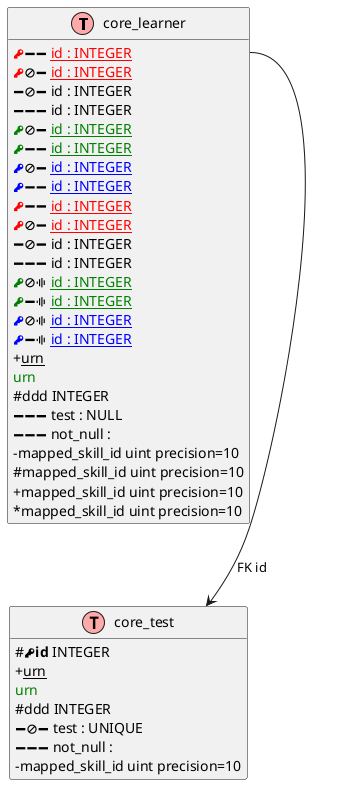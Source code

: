 @startuml
' uncomment the line below if you're using computer with a retina display
' skinparam dpi 300
!function Table($name, $desc)
  !return "class " + $name + ' as "' + $desc + '" << (T,#FFAAAA) >>'
!endfunction
' we use bold for primary key
' green color for unique
' and underscore for not_null
!function primary_key($name)
  !return "#<&key><b>" + $name + "</b>"
!endfunction
!function foreign_key($name)
  !return "#<b>" + $name + "</b>"
!endfunction
!function unique($name)
  !return "<color:green>" + $name + "</color>"
!endfunction
!function not_null($name) !return  "+<u>" + $name + "</u>"

!function column($name, $type, $null="", $pk="", $fk="", $unique="")
  !$label = ""

  ' Display key
  !if ($pk == "PK" && $fk != "FK")
    !$label = "<color:red><&key></color>"
  !elseif ($pk == "PK" && $fk == "FK")
    !$label = "<color:blue><&key></color>"
  !elseif ($fk == "FK")
    !$label = "<color:green><&key></color>"
  !else
    !$label = "<&minus>"
  !endif

  ' Display nullable icon
  !if ($null == "NULL")
    !$label = $label + "<&ban>"
  !else
    !$label = $label + "<&minus>"
  !endif

  ' Display unique icon
  !if ($unique == "UNIQUE")
    !$label = $label + "<&audio-spectrum>"
  !else
    !$label = $label + "<&minus>"
  !endif

  ' display label in the right color (PK, FK, both, none)
  !$label = $label + " "
  !$columnSpec = $name + " : " + $type
  !if ($pk == "PK" && $fk != "FK")
    !$label = $label + "<u><color:red>" + $columnSpec + "</color></u>"
  !elseif ($pk == "PK" && $fk == "FK")
    !$label = $label + "<u><color:blue>" + $columnSpec + "</color></u>"
  !elseif ($fk == "FK")
    !$label = $label + "<u><color:green>" + $columnSpec + "</color></u>"
  !else
    !$label = $label + $columnSpec
  !endif

  !return $label
!endfunction
' other tags available:
' <i></i>
' <back:COLOR></color>, where color is a color name or html color code
' (#FFAACC)
' see: http://plantuml.com/classes.html#More
hide methods
hide stereotypes
skinparam classAttributeIconSize 0
' entities
Table(core_learner, "core_learner") {
  column(id, INTEGER, "NOT NULL", PK, "", "")
  column(id, "INTEGER", NULL, PK)
  column(id, "INTEGER", NULL, "")
  column(id, INTEGER, "NOT NULL")
  column(id, INTEGER, NULL, "", FK)
  column(id, INTEGER, "NOT NULL", "", FK)
  column(id, INTEGER, NULL, PK, FK)
  column(id, INTEGER, "NOT NULL", PK, FK)
  column(id, INTEGER, "NOT NULL", PK, UNIQUE)
  column(id, INTEGER, NULL, PK, UNIQUE)
  column(id, INTEGER, NULL, "", UNIQUE)
  column(id, INTEGER, "NOT NULL", "", UNIQUE)
  column(id, INTEGER, NULL, "", FK, UNIQUE)
  column(id, INTEGER, "NOT NULL", "", FK, UNIQUE)
  column(id, INTEGER, NULL, PK, FK, UNIQUE)
  column(id, INTEGER, "NOT NULL", PK, FK, UNIQUE)
  not_null(urn)
  unique(urn)
  #ddd INTEGER
  column(test, NULL, UNIQUE)
  column(not_null, "", "NOT NULL")
  -mapped_skill_id uint precision=10
  #mapped_skill_id uint precision=10
  +mapped_skill_id uint precision=10
  *mapped_skill_id uint precision=10
}
core_learner::id --> core_test : FK id

Table(core_test, "core_test") {
  primary_key(id) INTEGER
  not_null(urn)
  unique(urn)
  #ddd INTEGER
  column(test, "UNIQUE", NULL)
  column(not_null, "", "NOT NULL")
  -mapped_skill_id uint precision=10
}


@enduml
